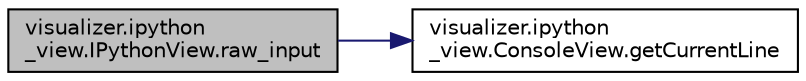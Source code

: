 digraph "visualizer.ipython_view.IPythonView.raw_input"
{
 // LATEX_PDF_SIZE
  edge [fontname="Helvetica",fontsize="10",labelfontname="Helvetica",labelfontsize="10"];
  node [fontname="Helvetica",fontsize="10",shape=record];
  rankdir="LR";
  Node1 [label="visualizer.ipython\l_view.IPythonView.raw_input",height=0.2,width=0.4,color="black", fillcolor="grey75", style="filled", fontcolor="black",tooltip="Custom raw_input() replacement."];
  Node1 -> Node2 [color="midnightblue",fontsize="10",style="solid",fontname="Helvetica"];
  Node2 [label="visualizer.ipython\l_view.ConsoleView.getCurrentLine",height=0.2,width=0.4,color="black", fillcolor="white", style="filled",URL="$classvisualizer_1_1ipython__view_1_1_console_view.html#a7532653c420d8ff9797f7dc3a0fa3548",tooltip="Get text in current command line."];
}
